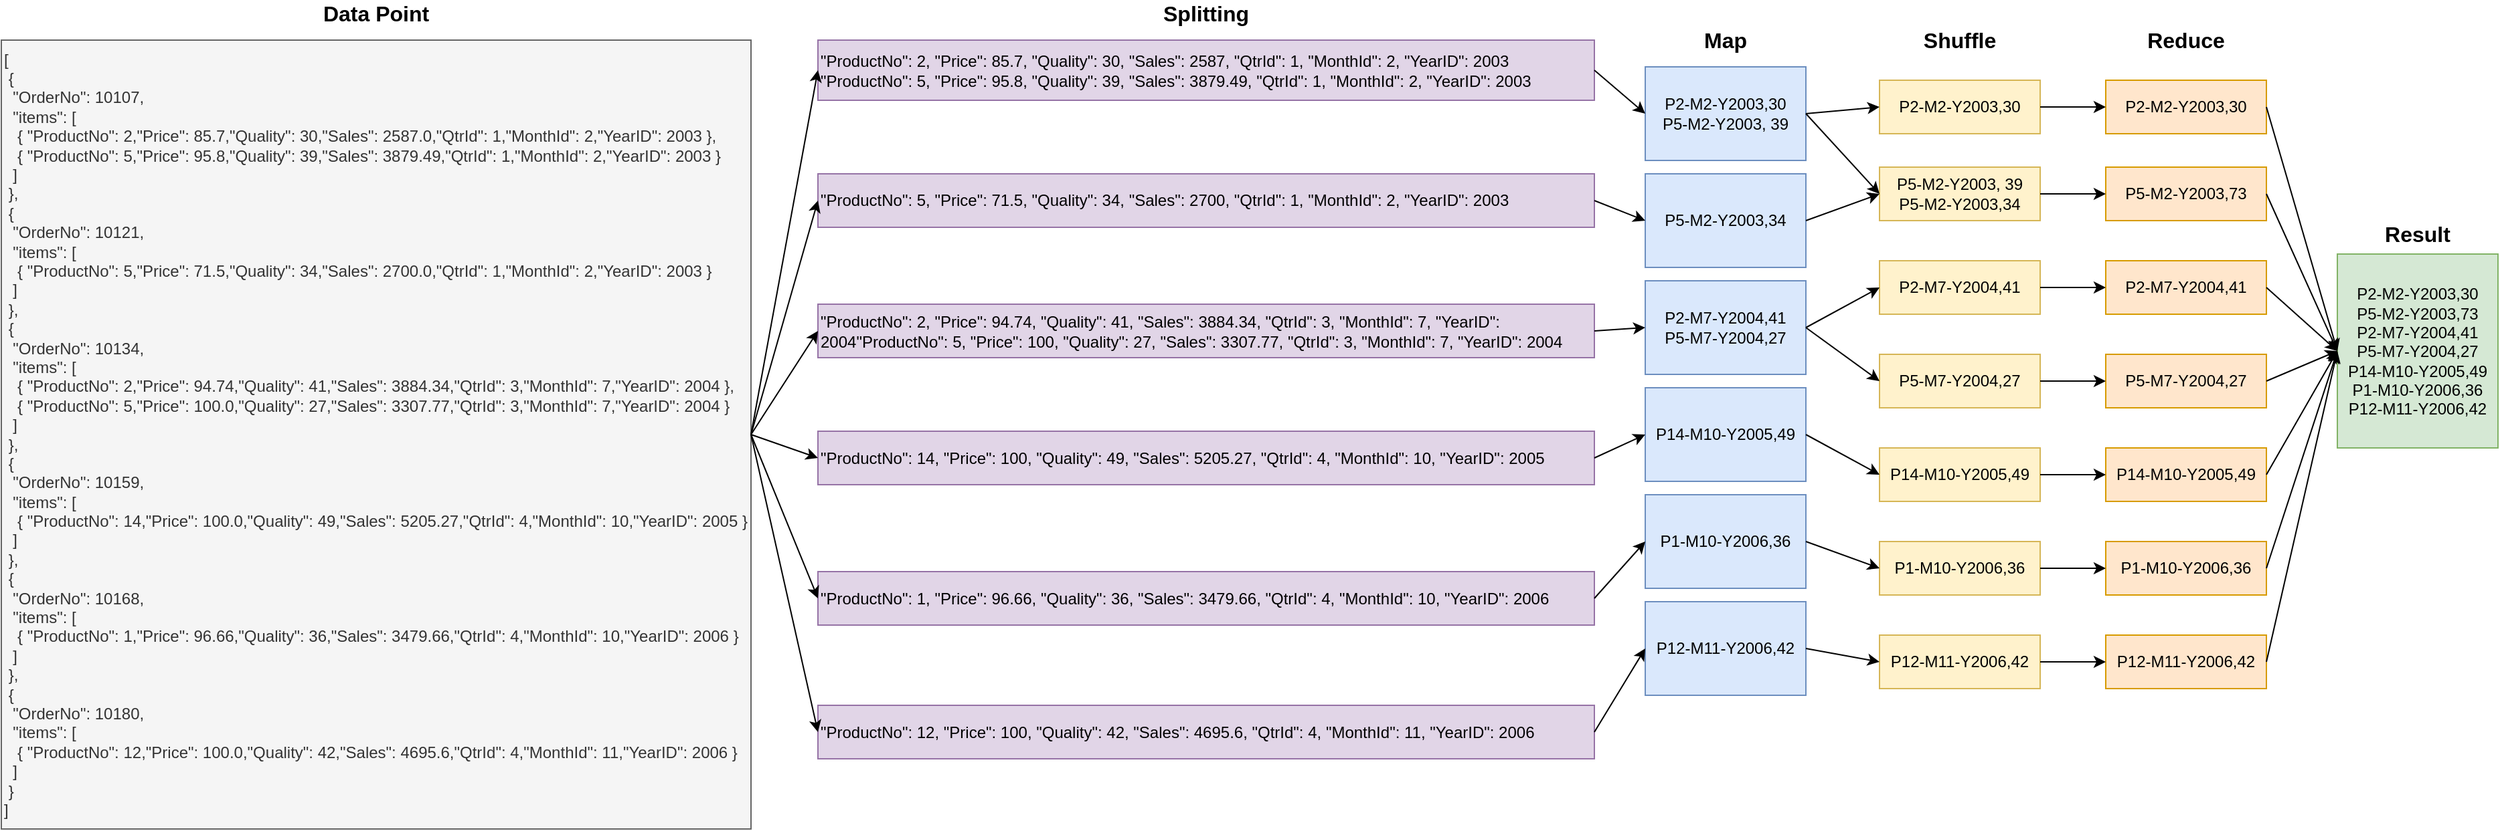 <mxfile version="20.7.4" type="device"><diagram name="Page-1" id="iyfDaIXCRvvcLBOMPhnD"><mxGraphModel dx="3906" dy="1123" grid="1" gridSize="10" guides="1" tooltips="1" connect="1" arrows="1" fold="1" page="1" pageScale="1" pageWidth="850" pageHeight="1100" math="0" shadow="0"><root><mxCell id="0"/><mxCell id="1" parent="0"/><mxCell id="EUE8udAU1Kqc3wB4AiLt-7" value="&lt;div&gt;P2-M2-Y2003,30&lt;/div&gt;&lt;div&gt;P5-M2-Y2003, 39&lt;br&gt;&lt;/div&gt;" style="rounded=0;whiteSpace=wrap;html=1;fillColor=#dae8fc;strokeColor=#6c8ebf;align=center;" parent="1" vertex="1"><mxGeometry x="248" y="380" width="120" height="70" as="geometry"/></mxCell><mxCell id="EUE8udAU1Kqc3wB4AiLt-9" value="&lt;div&gt;P5-M2-Y2003,34&lt;/div&gt;" style="rounded=0;whiteSpace=wrap;html=1;fillColor=#dae8fc;strokeColor=#6c8ebf;align=center;" parent="1" vertex="1"><mxGeometry x="248" y="460" width="120" height="70" as="geometry"/></mxCell><mxCell id="EUE8udAU1Kqc3wB4AiLt-10" value="&lt;div&gt;P2-M7-Y2004,41&lt;/div&gt;&lt;div&gt;P5-M7-Y2004,27&lt;/div&gt;" style="rounded=0;whiteSpace=wrap;html=1;fillColor=#dae8fc;strokeColor=#6c8ebf;align=center;" parent="1" vertex="1"><mxGeometry x="248" y="540" width="120" height="70" as="geometry"/></mxCell><mxCell id="EUE8udAU1Kqc3wB4AiLt-11" value="&lt;div&gt;P14-M10-Y2005,49&lt;/div&gt;" style="rounded=0;whiteSpace=wrap;html=1;fillColor=#dae8fc;strokeColor=#6c8ebf;align=center;" parent="1" vertex="1"><mxGeometry x="248" y="620" width="120" height="70" as="geometry"/></mxCell><mxCell id="EUE8udAU1Kqc3wB4AiLt-12" value="&lt;div&gt;P1-M10-Y2006,36&lt;/div&gt;" style="rounded=0;whiteSpace=wrap;html=1;fillColor=#dae8fc;strokeColor=#6c8ebf;align=center;" parent="1" vertex="1"><mxGeometry x="248" y="700" width="120" height="70" as="geometry"/></mxCell><mxCell id="EUE8udAU1Kqc3wB4AiLt-13" value="&lt;div&gt;P12-M11-Y2006,42&lt;/div&gt;" style="rounded=0;whiteSpace=wrap;html=1;fillColor=#dae8fc;strokeColor=#6c8ebf;align=center;" parent="1" vertex="1"><mxGeometry x="248" y="780" width="120" height="70" as="geometry"/></mxCell><mxCell id="EUE8udAU1Kqc3wB4AiLt-14" value="&lt;div&gt;P2-M2-Y2003,30&lt;/div&gt;" style="rounded=0;whiteSpace=wrap;html=1;fillColor=#fff2cc;strokeColor=#d6b656;align=center;" parent="1" vertex="1"><mxGeometry x="423" y="390" width="120" height="40" as="geometry"/></mxCell><mxCell id="EUE8udAU1Kqc3wB4AiLt-16" value="&lt;div&gt;P5-M2-Y2003, 39&lt;/div&gt;&lt;div&gt;P5-M2-Y2003,34&lt;/div&gt;" style="rounded=0;whiteSpace=wrap;html=1;fillColor=#fff2cc;strokeColor=#d6b656;align=center;" parent="1" vertex="1"><mxGeometry x="423" y="455" width="120" height="40" as="geometry"/></mxCell><mxCell id="EUE8udAU1Kqc3wB4AiLt-17" value="P2-M7-Y2004,41" style="rounded=0;whiteSpace=wrap;html=1;fillColor=#fff2cc;strokeColor=#d6b656;align=center;" parent="1" vertex="1"><mxGeometry x="423" y="525" width="120" height="40" as="geometry"/></mxCell><mxCell id="EUE8udAU1Kqc3wB4AiLt-18" value="P5-M7-Y2004,27" style="rounded=0;whiteSpace=wrap;html=1;fillColor=#fff2cc;strokeColor=#d6b656;align=center;" parent="1" vertex="1"><mxGeometry x="423" y="595" width="120" height="40" as="geometry"/></mxCell><mxCell id="EUE8udAU1Kqc3wB4AiLt-19" value="P14-M10-Y2005,49" style="rounded=0;whiteSpace=wrap;html=1;fillColor=#fff2cc;strokeColor=#d6b656;align=center;" parent="1" vertex="1"><mxGeometry x="423" y="665" width="120" height="40" as="geometry"/></mxCell><mxCell id="EUE8udAU1Kqc3wB4AiLt-20" value="P1-M10-Y2006,36" style="rounded=0;whiteSpace=wrap;html=1;fillColor=#fff2cc;strokeColor=#d6b656;align=center;" parent="1" vertex="1"><mxGeometry x="423" y="735" width="120" height="40" as="geometry"/></mxCell><mxCell id="EUE8udAU1Kqc3wB4AiLt-21" value="P12-M11-Y2006,42" style="rounded=0;whiteSpace=wrap;html=1;fillColor=#fff2cc;strokeColor=#d6b656;align=center;" parent="1" vertex="1"><mxGeometry x="423" y="805" width="120" height="40" as="geometry"/></mxCell><mxCell id="EUE8udAU1Kqc3wB4AiLt-24" value="&lt;div&gt;P2-M2-Y2003,30&lt;/div&gt;" style="rounded=0;whiteSpace=wrap;html=1;fillColor=#ffe6cc;strokeColor=#d79b00;align=center;" parent="1" vertex="1"><mxGeometry x="592" y="390" width="120" height="40" as="geometry"/></mxCell><mxCell id="EUE8udAU1Kqc3wB4AiLt-25" value="&lt;div&gt;P5-M2-Y2003,73&lt;br&gt;&lt;/div&gt;" style="rounded=0;whiteSpace=wrap;html=1;fillColor=#ffe6cc;strokeColor=#d79b00;align=center;" parent="1" vertex="1"><mxGeometry x="592" y="455" width="120" height="40" as="geometry"/></mxCell><mxCell id="EUE8udAU1Kqc3wB4AiLt-26" value="P2-M7-Y2004,41" style="rounded=0;whiteSpace=wrap;html=1;fillColor=#ffe6cc;strokeColor=#d79b00;align=center;" parent="1" vertex="1"><mxGeometry x="592" y="525" width="120" height="40" as="geometry"/></mxCell><mxCell id="EUE8udAU1Kqc3wB4AiLt-27" value="P5-M7-Y2004,27" style="rounded=0;whiteSpace=wrap;html=1;fillColor=#ffe6cc;strokeColor=#d79b00;align=center;" parent="1" vertex="1"><mxGeometry x="592" y="595" width="120" height="40" as="geometry"/></mxCell><mxCell id="EUE8udAU1Kqc3wB4AiLt-28" value="P14-M10-Y2005,49" style="rounded=0;whiteSpace=wrap;html=1;fillColor=#ffe6cc;strokeColor=#d79b00;align=center;" parent="1" vertex="1"><mxGeometry x="592" y="665" width="120" height="40" as="geometry"/></mxCell><mxCell id="EUE8udAU1Kqc3wB4AiLt-29" value="P1-M10-Y2006,36" style="rounded=0;whiteSpace=wrap;html=1;fillColor=#ffe6cc;strokeColor=#d79b00;align=center;" parent="1" vertex="1"><mxGeometry x="592" y="735" width="120" height="40" as="geometry"/></mxCell><mxCell id="EUE8udAU1Kqc3wB4AiLt-30" value="P12-M11-Y2006,42" style="rounded=0;whiteSpace=wrap;html=1;fillColor=#ffe6cc;strokeColor=#d79b00;align=center;" parent="1" vertex="1"><mxGeometry x="592" y="805" width="120" height="40" as="geometry"/></mxCell><mxCell id="EUE8udAU1Kqc3wB4AiLt-31" value="" style="endArrow=classic;html=1;rounded=0;exitX=1;exitY=0.5;exitDx=0;exitDy=0;align=left;" parent="1" source="EUE8udAU1Kqc3wB4AiLt-14" target="EUE8udAU1Kqc3wB4AiLt-24" edge="1"><mxGeometry width="50" height="50" relative="1" as="geometry"><mxPoint x="718" y="640" as="sourcePoint"/><mxPoint x="768" y="590" as="targetPoint"/></mxGeometry></mxCell><mxCell id="EUE8udAU1Kqc3wB4AiLt-34" value="" style="endArrow=classic;html=1;rounded=0;entryX=0;entryY=0.5;entryDx=0;entryDy=0;exitX=1;exitY=0.5;exitDx=0;exitDy=0;align=center;" parent="1" source="EUE8udAU1Kqc3wB4AiLt-7" target="EUE8udAU1Kqc3wB4AiLt-14" edge="1"><mxGeometry width="50" height="50" relative="1" as="geometry"><mxPoint x="328" y="410" as="sourcePoint"/><mxPoint x="378" y="400" as="targetPoint"/></mxGeometry></mxCell><mxCell id="EUE8udAU1Kqc3wB4AiLt-35" value="" style="endArrow=classic;html=1;rounded=0;entryX=0;entryY=0.5;entryDx=0;entryDy=0;exitX=1;exitY=0.5;exitDx=0;exitDy=0;align=center;" parent="1" source="EUE8udAU1Kqc3wB4AiLt-7" target="EUE8udAU1Kqc3wB4AiLt-16" edge="1"><mxGeometry width="50" height="50" relative="1" as="geometry"><mxPoint x="328" y="420" as="sourcePoint"/><mxPoint x="448" y="420" as="targetPoint"/></mxGeometry></mxCell><mxCell id="EUE8udAU1Kqc3wB4AiLt-41" value="" style="endArrow=classic;html=1;rounded=0;entryX=0;entryY=0.5;entryDx=0;entryDy=0;exitX=1;exitY=0.5;exitDx=0;exitDy=0;align=center;" parent="1" source="EUE8udAU1Kqc3wB4AiLt-9" target="EUE8udAU1Kqc3wB4AiLt-16" edge="1"><mxGeometry width="50" height="50" relative="1" as="geometry"><mxPoint x="338" y="430" as="sourcePoint"/><mxPoint x="458" y="485" as="targetPoint"/></mxGeometry></mxCell><mxCell id="EUE8udAU1Kqc3wB4AiLt-42" value="" style="endArrow=classic;html=1;rounded=0;entryX=0;entryY=0.5;entryDx=0;entryDy=0;exitX=1;exitY=0.5;exitDx=0;exitDy=0;align=center;" parent="1" source="EUE8udAU1Kqc3wB4AiLt-10" target="EUE8udAU1Kqc3wB4AiLt-17" edge="1"><mxGeometry width="50" height="50" relative="1" as="geometry"><mxPoint x="338" y="505" as="sourcePoint"/><mxPoint x="458" y="485" as="targetPoint"/></mxGeometry></mxCell><mxCell id="EUE8udAU1Kqc3wB4AiLt-43" value="" style="endArrow=classic;html=1;rounded=0;entryX=0;entryY=0.5;entryDx=0;entryDy=0;exitX=1;exitY=0.5;exitDx=0;exitDy=0;align=center;" parent="1" source="EUE8udAU1Kqc3wB4AiLt-10" target="EUE8udAU1Kqc3wB4AiLt-18" edge="1"><mxGeometry width="50" height="50" relative="1" as="geometry"><mxPoint x="338" y="585" as="sourcePoint"/><mxPoint x="458" y="555" as="targetPoint"/></mxGeometry></mxCell><mxCell id="EUE8udAU1Kqc3wB4AiLt-45" value="" style="endArrow=classic;html=1;rounded=0;entryX=0;entryY=0.5;entryDx=0;entryDy=0;exitX=1;exitY=0.5;exitDx=0;exitDy=0;align=center;" parent="1" source="EUE8udAU1Kqc3wB4AiLt-11" target="EUE8udAU1Kqc3wB4AiLt-19" edge="1"><mxGeometry width="50" height="50" relative="1" as="geometry"><mxPoint x="338" y="585" as="sourcePoint"/><mxPoint x="458" y="625" as="targetPoint"/></mxGeometry></mxCell><mxCell id="EUE8udAU1Kqc3wB4AiLt-46" value="" style="endArrow=classic;html=1;rounded=0;entryX=0;entryY=0.5;entryDx=0;entryDy=0;exitX=1;exitY=0.5;exitDx=0;exitDy=0;align=center;" parent="1" source="EUE8udAU1Kqc3wB4AiLt-12" target="EUE8udAU1Kqc3wB4AiLt-20" edge="1"><mxGeometry width="50" height="50" relative="1" as="geometry"><mxPoint x="338" y="665" as="sourcePoint"/><mxPoint x="458" y="695" as="targetPoint"/></mxGeometry></mxCell><mxCell id="EUE8udAU1Kqc3wB4AiLt-47" value="" style="endArrow=classic;html=1;rounded=0;entryX=0;entryY=0.5;entryDx=0;entryDy=0;exitX=1;exitY=0.5;exitDx=0;exitDy=0;align=center;" parent="1" source="EUE8udAU1Kqc3wB4AiLt-13" target="EUE8udAU1Kqc3wB4AiLt-21" edge="1"><mxGeometry width="50" height="50" relative="1" as="geometry"><mxPoint x="338" y="745" as="sourcePoint"/><mxPoint x="458" y="765" as="targetPoint"/></mxGeometry></mxCell><mxCell id="EUE8udAU1Kqc3wB4AiLt-48" value="" style="endArrow=classic;html=1;rounded=0;exitX=1;exitY=0.5;exitDx=0;exitDy=0;entryX=0;entryY=0.5;entryDx=0;entryDy=0;align=center;" parent="1" source="EUE8udAU1Kqc3wB4AiLt-16" target="EUE8udAU1Kqc3wB4AiLt-25" edge="1"><mxGeometry width="50" height="50" relative="1" as="geometry"><mxPoint x="578" y="420" as="sourcePoint"/><mxPoint x="648" y="420" as="targetPoint"/></mxGeometry></mxCell><mxCell id="EUE8udAU1Kqc3wB4AiLt-49" value="" style="endArrow=classic;html=1;rounded=0;exitX=1;exitY=0.5;exitDx=0;exitDy=0;entryX=0;entryY=0.5;entryDx=0;entryDy=0;align=center;" parent="1" source="EUE8udAU1Kqc3wB4AiLt-17" target="EUE8udAU1Kqc3wB4AiLt-26" edge="1"><mxGeometry width="50" height="50" relative="1" as="geometry"><mxPoint x="578" y="485" as="sourcePoint"/><mxPoint x="648" y="485" as="targetPoint"/></mxGeometry></mxCell><mxCell id="EUE8udAU1Kqc3wB4AiLt-50" value="" style="endArrow=classic;html=1;rounded=0;exitX=1;exitY=0.5;exitDx=0;exitDy=0;align=center;" parent="1" source="EUE8udAU1Kqc3wB4AiLt-18" target="EUE8udAU1Kqc3wB4AiLt-27" edge="1"><mxGeometry width="50" height="50" relative="1" as="geometry"><mxPoint x="578" y="555" as="sourcePoint"/><mxPoint x="648" y="555" as="targetPoint"/></mxGeometry></mxCell><mxCell id="EUE8udAU1Kqc3wB4AiLt-51" value="" style="endArrow=classic;html=1;rounded=0;exitX=1;exitY=0.5;exitDx=0;exitDy=0;entryX=0;entryY=0.5;entryDx=0;entryDy=0;align=center;" parent="1" source="EUE8udAU1Kqc3wB4AiLt-19" target="EUE8udAU1Kqc3wB4AiLt-28" edge="1"><mxGeometry width="50" height="50" relative="1" as="geometry"><mxPoint x="578" y="625" as="sourcePoint"/><mxPoint x="648" y="625" as="targetPoint"/></mxGeometry></mxCell><mxCell id="EUE8udAU1Kqc3wB4AiLt-52" value="" style="endArrow=classic;html=1;rounded=0;exitX=1;exitY=0.5;exitDx=0;exitDy=0;entryX=0;entryY=0.5;entryDx=0;entryDy=0;align=center;" parent="1" source="EUE8udAU1Kqc3wB4AiLt-20" target="EUE8udAU1Kqc3wB4AiLt-29" edge="1"><mxGeometry width="50" height="50" relative="1" as="geometry"><mxPoint x="578" y="695" as="sourcePoint"/><mxPoint x="648" y="695" as="targetPoint"/></mxGeometry></mxCell><mxCell id="EUE8udAU1Kqc3wB4AiLt-53" value="" style="endArrow=classic;html=1;rounded=0;exitX=1;exitY=0.5;exitDx=0;exitDy=0;entryX=0;entryY=0.5;entryDx=0;entryDy=0;align=center;" parent="1" source="EUE8udAU1Kqc3wB4AiLt-21" target="EUE8udAU1Kqc3wB4AiLt-30" edge="1"><mxGeometry width="50" height="50" relative="1" as="geometry"><mxPoint x="578" y="765" as="sourcePoint"/><mxPoint x="648" y="765" as="targetPoint"/></mxGeometry></mxCell><mxCell id="EUE8udAU1Kqc3wB4AiLt-55" value="&lt;div style=&quot;font-size: 13px;&quot;&gt;&lt;font style=&quot;font-size: 16px;&quot;&gt;&lt;b&gt;Map&lt;/b&gt;&lt;/font&gt;&lt;/div&gt;" style="text;html=1;strokeColor=none;fillColor=none;align=center;verticalAlign=middle;whiteSpace=wrap;rounded=0;" parent="1" vertex="1"><mxGeometry x="273" y="350" width="70" height="20" as="geometry"/></mxCell><mxCell id="EUE8udAU1Kqc3wB4AiLt-56" value="&lt;div style=&quot;font-size: 13px;&quot;&gt;&lt;font style=&quot;font-size: 16px;&quot;&gt;&lt;b&gt;Shuffle&lt;/b&gt;&lt;/font&gt;&lt;/div&gt;" style="text;html=1;strokeColor=none;fillColor=none;align=center;verticalAlign=middle;whiteSpace=wrap;rounded=0;" parent="1" vertex="1"><mxGeometry x="448" y="350" width="70" height="20" as="geometry"/></mxCell><mxCell id="EUE8udAU1Kqc3wB4AiLt-57" value="&lt;div style=&quot;font-size: 13px;&quot;&gt;&lt;font style=&quot;font-size: 16px;&quot;&gt;&lt;b&gt;Reduce&lt;/b&gt;&lt;/font&gt;&lt;/div&gt;" style="text;html=1;strokeColor=none;fillColor=none;align=center;verticalAlign=middle;whiteSpace=wrap;rounded=0;" parent="1" vertex="1"><mxGeometry x="617" y="350" width="70" height="20" as="geometry"/></mxCell><mxCell id="7VIQOMVnEPjb57f0bKZO-1" value="[&lt;br&gt;&amp;nbsp;{&lt;br&gt;&amp;nbsp; &quot;OrderNo&quot;: 10107,&lt;br&gt;&amp;nbsp; &quot;items&quot;: [&lt;br&gt;&amp;nbsp;&amp;nbsp; { &quot;ProductNo&quot;: 2,&quot;Price&quot;: 85.7,&quot;Quality&quot;: 30,&quot;Sales&quot;: 2587.0,&quot;QtrId&quot;: 1,&quot;MonthId&quot;: 2,&quot;YearID&quot;: 2003 },&lt;br&gt;&amp;nbsp;&amp;nbsp; { &quot;ProductNo&quot;: 5,&quot;Price&quot;: 95.8,&quot;Quality&quot;: 39,&quot;Sales&quot;: 3879.49,&quot;QtrId&quot;: 1,&quot;MonthId&quot;: 2,&quot;YearID&quot;: 2003 }&lt;br&gt;&amp;nbsp; ]&lt;br&gt;&amp;nbsp;},&lt;br&gt;&amp;nbsp;{&lt;br&gt;&amp;nbsp; &quot;OrderNo&quot;: 10121,&lt;br&gt;&amp;nbsp; &quot;items&quot;: [&lt;br&gt;&amp;nbsp;&amp;nbsp; { &quot;ProductNo&quot;: 5,&quot;Price&quot;: 71.5,&quot;Quality&quot;: 34,&quot;Sales&quot;: 2700.0,&quot;QtrId&quot;: 1,&quot;MonthId&quot;: 2,&quot;YearID&quot;: 2003 }&lt;br&gt;&amp;nbsp; ]&lt;br&gt;&amp;nbsp;},&lt;br&gt;&amp;nbsp;{&lt;br&gt;&amp;nbsp; &quot;OrderNo&quot;: 10134,&lt;br&gt;&amp;nbsp; &quot;items&quot;: [&lt;br&gt;&amp;nbsp;&amp;nbsp; { &quot;ProductNo&quot;: 2,&quot;Price&quot;: 94.74,&quot;Quality&quot;: 41,&quot;Sales&quot;: 3884.34,&quot;QtrId&quot;: 3,&quot;MonthId&quot;: 7,&quot;YearID&quot;: 2004 },&lt;br&gt;&amp;nbsp;&amp;nbsp; { &quot;ProductNo&quot;: 5,&quot;Price&quot;: 100.0,&quot;Quality&quot;: 27,&quot;Sales&quot;: 3307.77,&quot;QtrId&quot;: 3,&quot;MonthId&quot;: 7,&quot;YearID&quot;: 2004 }&lt;br&gt;&amp;nbsp; ]&lt;br&gt;&amp;nbsp;},&lt;br&gt;&amp;nbsp;{&lt;br&gt;&amp;nbsp; &quot;OrderNo&quot;: 10159,&lt;br&gt;&amp;nbsp; &quot;items&quot;: [&lt;br&gt;&amp;nbsp;&amp;nbsp; { &quot;ProductNo&quot;: 14,&quot;Price&quot;: 100.0,&quot;Quality&quot;: 49,&quot;Sales&quot;: 5205.27,&quot;QtrId&quot;: 4,&quot;MonthId&quot;: 10,&quot;YearID&quot;: 2005 }&lt;br&gt;&amp;nbsp; ]&lt;br&gt;&amp;nbsp;},&lt;br&gt;&amp;nbsp;{&lt;br&gt;&amp;nbsp; &quot;OrderNo&quot;: 10168,&lt;br&gt;&amp;nbsp; &quot;items&quot;: [&lt;br&gt;&amp;nbsp;&amp;nbsp; { &quot;ProductNo&quot;: 1,&quot;Price&quot;: 96.66,&quot;Quality&quot;: 36,&quot;Sales&quot;: 3479.66,&quot;QtrId&quot;: 4,&quot;MonthId&quot;: 10,&quot;YearID&quot;: 2006 }&lt;br&gt;&amp;nbsp; ]&lt;br&gt;&amp;nbsp;},&lt;br&gt;&amp;nbsp;{&lt;br&gt;&amp;nbsp; &quot;OrderNo&quot;: 10180,&lt;br&gt;&amp;nbsp; &quot;items&quot;: [&lt;br&gt;&amp;nbsp;&amp;nbsp; { &quot;ProductNo&quot;: 12,&quot;Price&quot;: 100.0,&quot;Quality&quot;: 42,&quot;Sales&quot;: 4695.6,&quot;QtrId&quot;: 4,&quot;MonthId&quot;: 11,&quot;YearID&quot;: 2006 }&lt;br&gt;&amp;nbsp; ]&lt;br&gt;&amp;nbsp;}&lt;br&gt;]" style="rounded=0;whiteSpace=wrap;html=1;align=left;fillColor=#f5f5f5;fontColor=#333333;strokeColor=#666666;" parent="1" vertex="1"><mxGeometry x="-980" y="360" width="560" height="590" as="geometry"/></mxCell><mxCell id="7VIQOMVnEPjb57f0bKZO-11" value=" &quot;ProductNo&quot;: 2, &quot;Price&quot;: 85.7, &quot;Quality&quot;: 30, &quot;Sales&quot;: 2587, &quot;QtrId&quot;: 1, &quot;MonthId&quot;: 2, &quot;YearID&quot;: 2003&lt;div&gt;&quot;ProductNo&quot;: 5, &quot;Price&quot;: 95.8, &quot;Quality&quot;: 39, &quot;Sales&quot;: 3879.49, &quot;QtrId&quot;: 1, &quot;MonthId&quot;: 2, &quot;YearID&quot;: 2003&lt;/div&gt;" style="rounded=0;whiteSpace=wrap;html=1;fillColor=#e1d5e7;strokeColor=#9673a6;align=left;" parent="1" vertex="1"><mxGeometry x="-370" y="360" width="580" height="45" as="geometry"/></mxCell><mxCell id="7VIQOMVnEPjb57f0bKZO-15" value=" &quot;ProductNo&quot;: 5, &quot;Price&quot;: 71.5, &quot;Quality&quot;: 34, &quot;Sales&quot;: 2700, &quot;QtrId&quot;: 1, &quot;MonthId&quot;: 2, &quot;YearID&quot;: 2003" style="rounded=0;whiteSpace=wrap;html=1;fillColor=#e1d5e7;strokeColor=#9673a6;align=left;" parent="1" vertex="1"><mxGeometry x="-370" y="460" width="580" height="40" as="geometry"/></mxCell><mxCell id="7VIQOMVnEPjb57f0bKZO-16" value="&quot;ProductNo&quot;: 2, &quot;Price&quot;: 94.74, &quot;Quality&quot;: 41, &quot;Sales&quot;: 3884.34, &quot;QtrId&quot;: 3, &quot;MonthId&quot;: 7, &quot;YearID&quot;: 2004&quot;ProductNo&quot;: 5, &quot;Price&quot;: 100, &quot;Quality&quot;: 27, &quot;Sales&quot;: 3307.77, &quot;QtrId&quot;: 3, &quot;MonthId&quot;: 7, &quot;YearID&quot;: 2004" style="rounded=0;whiteSpace=wrap;html=1;fillColor=#e1d5e7;strokeColor=#9673a6;align=left;" parent="1" vertex="1"><mxGeometry x="-370" y="557.5" width="580" height="40" as="geometry"/></mxCell><mxCell id="7VIQOMVnEPjb57f0bKZO-17" value=" &quot;ProductNo&quot;: 14, &quot;Price&quot;: 100, &quot;Quality&quot;: 49, &quot;Sales&quot;: 5205.27, &quot;QtrId&quot;: 4, &quot;MonthId&quot;: 10, &quot;YearID&quot;: 2005" style="rounded=0;whiteSpace=wrap;html=1;fillColor=#e1d5e7;strokeColor=#9673a6;align=left;" parent="1" vertex="1"><mxGeometry x="-370" y="652.5" width="580" height="40" as="geometry"/></mxCell><mxCell id="7VIQOMVnEPjb57f0bKZO-18" value=" &quot;ProductNo&quot;: 1, &quot;Price&quot;: 96.66, &quot;Quality&quot;: 36, &quot;Sales&quot;: 3479.66, &quot;QtrId&quot;: 4, &quot;MonthId&quot;: 10, &quot;YearID&quot;: 2006" style="rounded=0;whiteSpace=wrap;html=1;fillColor=#e1d5e7;strokeColor=#9673a6;align=left;" parent="1" vertex="1"><mxGeometry x="-370" y="757.5" width="580" height="40" as="geometry"/></mxCell><mxCell id="7VIQOMVnEPjb57f0bKZO-21" value="&quot;ProductNo&quot;: 12, &quot;Price&quot;: 100, &quot;Quality&quot;: 42, &quot;Sales&quot;: 4695.6, &quot;QtrId&quot;: 4, &quot;MonthId&quot;: 11, &quot;YearID&quot;: 2006" style="rounded=0;whiteSpace=wrap;html=1;fillColor=#e1d5e7;strokeColor=#9673a6;align=left;" parent="1" vertex="1"><mxGeometry x="-370" y="857.5" width="580" height="40" as="geometry"/></mxCell><mxCell id="7VIQOMVnEPjb57f0bKZO-22" value="" style="endArrow=classic;html=1;rounded=0;entryX=0;entryY=0.5;entryDx=0;entryDy=0;exitX=1;exitY=0.5;exitDx=0;exitDy=0;" parent="1" source="7VIQOMVnEPjb57f0bKZO-1" target="7VIQOMVnEPjb57f0bKZO-11" edge="1"><mxGeometry width="50" height="50" relative="1" as="geometry"><mxPoint x="260" y="650" as="sourcePoint"/><mxPoint x="310" y="600" as="targetPoint"/></mxGeometry></mxCell><mxCell id="7VIQOMVnEPjb57f0bKZO-23" value="" style="endArrow=classic;html=1;rounded=0;entryX=0;entryY=0.5;entryDx=0;entryDy=0;exitX=1;exitY=0.5;exitDx=0;exitDy=0;" parent="1" target="7VIQOMVnEPjb57f0bKZO-15" edge="1" source="7VIQOMVnEPjb57f0bKZO-1"><mxGeometry width="50" height="50" relative="1" as="geometry"><mxPoint x="10" y="550" as="sourcePoint"/><mxPoint x="50" y="380" as="targetPoint"/></mxGeometry></mxCell><mxCell id="7VIQOMVnEPjb57f0bKZO-24" value="" style="endArrow=classic;html=1;rounded=0;entryX=0;entryY=0.5;entryDx=0;entryDy=0;exitX=1;exitY=0.5;exitDx=0;exitDy=0;" parent="1" target="7VIQOMVnEPjb57f0bKZO-16" edge="1" source="7VIQOMVnEPjb57f0bKZO-1"><mxGeometry width="50" height="50" relative="1" as="geometry"><mxPoint x="10" y="550" as="sourcePoint"/><mxPoint x="60" y="390" as="targetPoint"/></mxGeometry></mxCell><mxCell id="7VIQOMVnEPjb57f0bKZO-25" value="" style="endArrow=classic;html=1;rounded=0;entryX=0;entryY=0.5;entryDx=0;entryDy=0;exitX=1;exitY=0.5;exitDx=0;exitDy=0;" parent="1" source="7VIQOMVnEPjb57f0bKZO-1" target="7VIQOMVnEPjb57f0bKZO-17" edge="1"><mxGeometry width="50" height="50" relative="1" as="geometry"><mxPoint x="-310" y="520" as="sourcePoint"/><mxPoint x="60" y="475" as="targetPoint"/></mxGeometry></mxCell><mxCell id="7VIQOMVnEPjb57f0bKZO-26" value="" style="endArrow=classic;html=1;rounded=0;entryX=0;entryY=0.5;entryDx=0;entryDy=0;exitX=1;exitY=0.5;exitDx=0;exitDy=0;" parent="1" target="7VIQOMVnEPjb57f0bKZO-18" edge="1" source="7VIQOMVnEPjb57f0bKZO-1"><mxGeometry width="50" height="50" relative="1" as="geometry"><mxPoint x="10" y="550" as="sourcePoint"/><mxPoint x="60" y="555" as="targetPoint"/></mxGeometry></mxCell><mxCell id="7VIQOMVnEPjb57f0bKZO-27" value="" style="endArrow=classic;html=1;rounded=0;entryX=0;entryY=0.5;entryDx=0;entryDy=0;exitX=1;exitY=0.5;exitDx=0;exitDy=0;" parent="1" target="7VIQOMVnEPjb57f0bKZO-21" edge="1" source="7VIQOMVnEPjb57f0bKZO-1"><mxGeometry width="50" height="50" relative="1" as="geometry"><mxPoint x="10" y="550" as="sourcePoint"/><mxPoint x="60" y="635" as="targetPoint"/></mxGeometry></mxCell><mxCell id="7VIQOMVnEPjb57f0bKZO-28" value="" style="endArrow=classic;html=1;rounded=0;exitX=1;exitY=0.5;exitDx=0;exitDy=0;entryX=0;entryY=0.5;entryDx=0;entryDy=0;" parent="1" source="7VIQOMVnEPjb57f0bKZO-11" target="EUE8udAU1Kqc3wB4AiLt-7" edge="1"><mxGeometry width="50" height="50" relative="1" as="geometry"><mxPoint x="210" y="570" as="sourcePoint"/><mxPoint x="260" y="520" as="targetPoint"/></mxGeometry></mxCell><mxCell id="7VIQOMVnEPjb57f0bKZO-29" value="" style="endArrow=classic;html=1;rounded=0;exitX=1;exitY=0.5;exitDx=0;exitDy=0;entryX=0;entryY=0.5;entryDx=0;entryDy=0;" parent="1" source="7VIQOMVnEPjb57f0bKZO-15" target="EUE8udAU1Kqc3wB4AiLt-9" edge="1"><mxGeometry width="50" height="50" relative="1" as="geometry"><mxPoint x="250" y="315" as="sourcePoint"/><mxPoint x="300" y="315" as="targetPoint"/></mxGeometry></mxCell><mxCell id="7VIQOMVnEPjb57f0bKZO-30" value="" style="endArrow=classic;html=1;rounded=0;exitX=1;exitY=0.5;exitDx=0;exitDy=0;entryX=0;entryY=0.5;entryDx=0;entryDy=0;" parent="1" source="7VIQOMVnEPjb57f0bKZO-16" target="EUE8udAU1Kqc3wB4AiLt-10" edge="1"><mxGeometry width="50" height="50" relative="1" as="geometry"><mxPoint x="250" y="395" as="sourcePoint"/><mxPoint x="300" y="395" as="targetPoint"/></mxGeometry></mxCell><mxCell id="7VIQOMVnEPjb57f0bKZO-31" value="" style="endArrow=classic;html=1;rounded=0;exitX=1;exitY=0.5;exitDx=0;exitDy=0;entryX=0;entryY=0.5;entryDx=0;entryDy=0;" parent="1" source="7VIQOMVnEPjb57f0bKZO-17" target="EUE8udAU1Kqc3wB4AiLt-11" edge="1"><mxGeometry width="50" height="50" relative="1" as="geometry"><mxPoint x="250" y="475" as="sourcePoint"/><mxPoint x="300" y="475" as="targetPoint"/></mxGeometry></mxCell><mxCell id="7VIQOMVnEPjb57f0bKZO-32" value="" style="endArrow=classic;html=1;rounded=0;exitX=1;exitY=0.5;exitDx=0;exitDy=0;entryX=0;entryY=0.5;entryDx=0;entryDy=0;" parent="1" source="7VIQOMVnEPjb57f0bKZO-18" target="EUE8udAU1Kqc3wB4AiLt-12" edge="1"><mxGeometry width="50" height="50" relative="1" as="geometry"><mxPoint x="250" y="555" as="sourcePoint"/><mxPoint x="300" y="555" as="targetPoint"/></mxGeometry></mxCell><mxCell id="7VIQOMVnEPjb57f0bKZO-33" value="" style="endArrow=classic;html=1;rounded=0;exitX=1;exitY=0.5;exitDx=0;exitDy=0;entryX=0;entryY=0.5;entryDx=0;entryDy=0;" parent="1" source="7VIQOMVnEPjb57f0bKZO-21" target="EUE8udAU1Kqc3wB4AiLt-13" edge="1"><mxGeometry width="50" height="50" relative="1" as="geometry"><mxPoint x="250" y="635" as="sourcePoint"/><mxPoint x="300" y="635" as="targetPoint"/></mxGeometry></mxCell><mxCell id="7VIQOMVnEPjb57f0bKZO-34" value="&lt;div style=&quot;font-size: 13px;&quot;&gt;&lt;font style=&quot;font-size: 16px;&quot;&gt;&lt;b&gt;Splitting&lt;/b&gt;&lt;/font&gt;&lt;/div&gt;" style="text;html=1;strokeColor=none;fillColor=none;align=center;verticalAlign=middle;whiteSpace=wrap;rounded=0;" parent="1" vertex="1"><mxGeometry x="-115" y="330" width="70" height="20" as="geometry"/></mxCell><mxCell id="7VIQOMVnEPjb57f0bKZO-36" value="&lt;div style=&quot;font-size: 13px;&quot;&gt;&lt;font style=&quot;font-size: 16px;&quot;&gt;&lt;b&gt;Data Point&lt;br&gt;&lt;/b&gt;&lt;/font&gt;&lt;/div&gt;" style="text;html=1;strokeColor=none;fillColor=none;align=center;verticalAlign=middle;whiteSpace=wrap;rounded=0;" parent="1" vertex="1"><mxGeometry x="-750" y="330" width="100" height="20" as="geometry"/></mxCell><mxCell id="3ITMAcbG54JtmLBPhp0E-6" value="&lt;div&gt;P2-M2-Y2003,30&lt;/div&gt;&lt;div&gt;&lt;div&gt;P5-M2-Y2003,73&lt;/div&gt;&lt;div&gt;P2-M7-Y2004,41&lt;/div&gt;&lt;div&gt;P5-M7-Y2004,27&lt;/div&gt;&lt;div&gt;P14-M10-Y2005,49&lt;/div&gt;&lt;div&gt;P1-M10-Y2006,36&lt;/div&gt;&lt;div&gt;P12-M11-Y2006,42&lt;/div&gt;&lt;/div&gt;" style="rounded=0;whiteSpace=wrap;html=1;fillColor=#d5e8d4;strokeColor=#82b366;align=center;" vertex="1" parent="1"><mxGeometry x="765" y="520" width="120" height="145" as="geometry"/></mxCell><mxCell id="3ITMAcbG54JtmLBPhp0E-7" value="&lt;div style=&quot;font-size: 13px;&quot;&gt;&lt;font style=&quot;font-size: 16px;&quot;&gt;&lt;b&gt;Result&lt;/b&gt;&lt;/font&gt;&lt;/div&gt;" style="text;html=1;strokeColor=none;fillColor=none;align=center;verticalAlign=middle;whiteSpace=wrap;rounded=0;" vertex="1" parent="1"><mxGeometry x="790" y="495" width="70" height="20" as="geometry"/></mxCell><mxCell id="3ITMAcbG54JtmLBPhp0E-8" value="" style="endArrow=classic;html=1;rounded=0;exitX=1;exitY=0.5;exitDx=0;exitDy=0;entryX=0;entryY=0.5;entryDx=0;entryDy=0;align=center;" edge="1" parent="1" source="EUE8udAU1Kqc3wB4AiLt-24" target="3ITMAcbG54JtmLBPhp0E-6"><mxGeometry width="50" height="50" relative="1" as="geometry"><mxPoint x="553" y="485" as="sourcePoint"/><mxPoint x="602" y="485" as="targetPoint"/></mxGeometry></mxCell><mxCell id="3ITMAcbG54JtmLBPhp0E-9" value="" style="endArrow=classic;html=1;rounded=0;exitX=1;exitY=0.5;exitDx=0;exitDy=0;entryX=0;entryY=0.5;entryDx=0;entryDy=0;align=center;" edge="1" parent="1" source="EUE8udAU1Kqc3wB4AiLt-25" target="3ITMAcbG54JtmLBPhp0E-6"><mxGeometry width="50" height="50" relative="1" as="geometry"><mxPoint x="722.0" y="420" as="sourcePoint"/><mxPoint x="750.0" y="607.5" as="targetPoint"/></mxGeometry></mxCell><mxCell id="3ITMAcbG54JtmLBPhp0E-10" value="" style="endArrow=classic;html=1;rounded=0;exitX=1;exitY=0.5;exitDx=0;exitDy=0;entryX=0;entryY=0.5;entryDx=0;entryDy=0;align=center;" edge="1" parent="1" source="EUE8udAU1Kqc3wB4AiLt-26" target="3ITMAcbG54JtmLBPhp0E-6"><mxGeometry width="50" height="50" relative="1" as="geometry"><mxPoint x="722.0" y="485" as="sourcePoint"/><mxPoint x="750.0" y="607.5" as="targetPoint"/></mxGeometry></mxCell><mxCell id="3ITMAcbG54JtmLBPhp0E-11" value="" style="endArrow=classic;html=1;rounded=0;exitX=1;exitY=0.5;exitDx=0;exitDy=0;entryX=0;entryY=0.5;entryDx=0;entryDy=0;align=center;" edge="1" parent="1" source="EUE8udAU1Kqc3wB4AiLt-27" target="3ITMAcbG54JtmLBPhp0E-6"><mxGeometry width="50" height="50" relative="1" as="geometry"><mxPoint x="722.0" y="555" as="sourcePoint"/><mxPoint x="790.0" y="607.5" as="targetPoint"/></mxGeometry></mxCell><mxCell id="3ITMAcbG54JtmLBPhp0E-12" value="" style="endArrow=classic;html=1;rounded=0;exitX=1;exitY=0.5;exitDx=0;exitDy=0;entryX=0;entryY=0.5;entryDx=0;entryDy=0;align=center;" edge="1" parent="1" source="EUE8udAU1Kqc3wB4AiLt-28" target="3ITMAcbG54JtmLBPhp0E-6"><mxGeometry width="50" height="50" relative="1" as="geometry"><mxPoint x="722.0" y="625" as="sourcePoint"/><mxPoint x="790.0" y="607.5" as="targetPoint"/></mxGeometry></mxCell><mxCell id="3ITMAcbG54JtmLBPhp0E-13" value="" style="endArrow=classic;html=1;rounded=0;exitX=1;exitY=0.5;exitDx=0;exitDy=0;entryX=0;entryY=0.5;entryDx=0;entryDy=0;align=center;" edge="1" parent="1" source="EUE8udAU1Kqc3wB4AiLt-29" target="3ITMAcbG54JtmLBPhp0E-6"><mxGeometry width="50" height="50" relative="1" as="geometry"><mxPoint x="722.0" y="695" as="sourcePoint"/><mxPoint x="790.84" y="615.04" as="targetPoint"/></mxGeometry></mxCell><mxCell id="3ITMAcbG54JtmLBPhp0E-14" value="" style="endArrow=classic;html=1;rounded=0;exitX=1;exitY=0.5;exitDx=0;exitDy=0;entryX=0;entryY=0.5;entryDx=0;entryDy=0;align=center;" edge="1" parent="1" source="EUE8udAU1Kqc3wB4AiLt-30" target="3ITMAcbG54JtmLBPhp0E-6"><mxGeometry width="50" height="50" relative="1" as="geometry"><mxPoint x="722.0" y="765" as="sourcePoint"/><mxPoint x="790.0" y="607.5" as="targetPoint"/></mxGeometry></mxCell></root></mxGraphModel></diagram></mxfile>